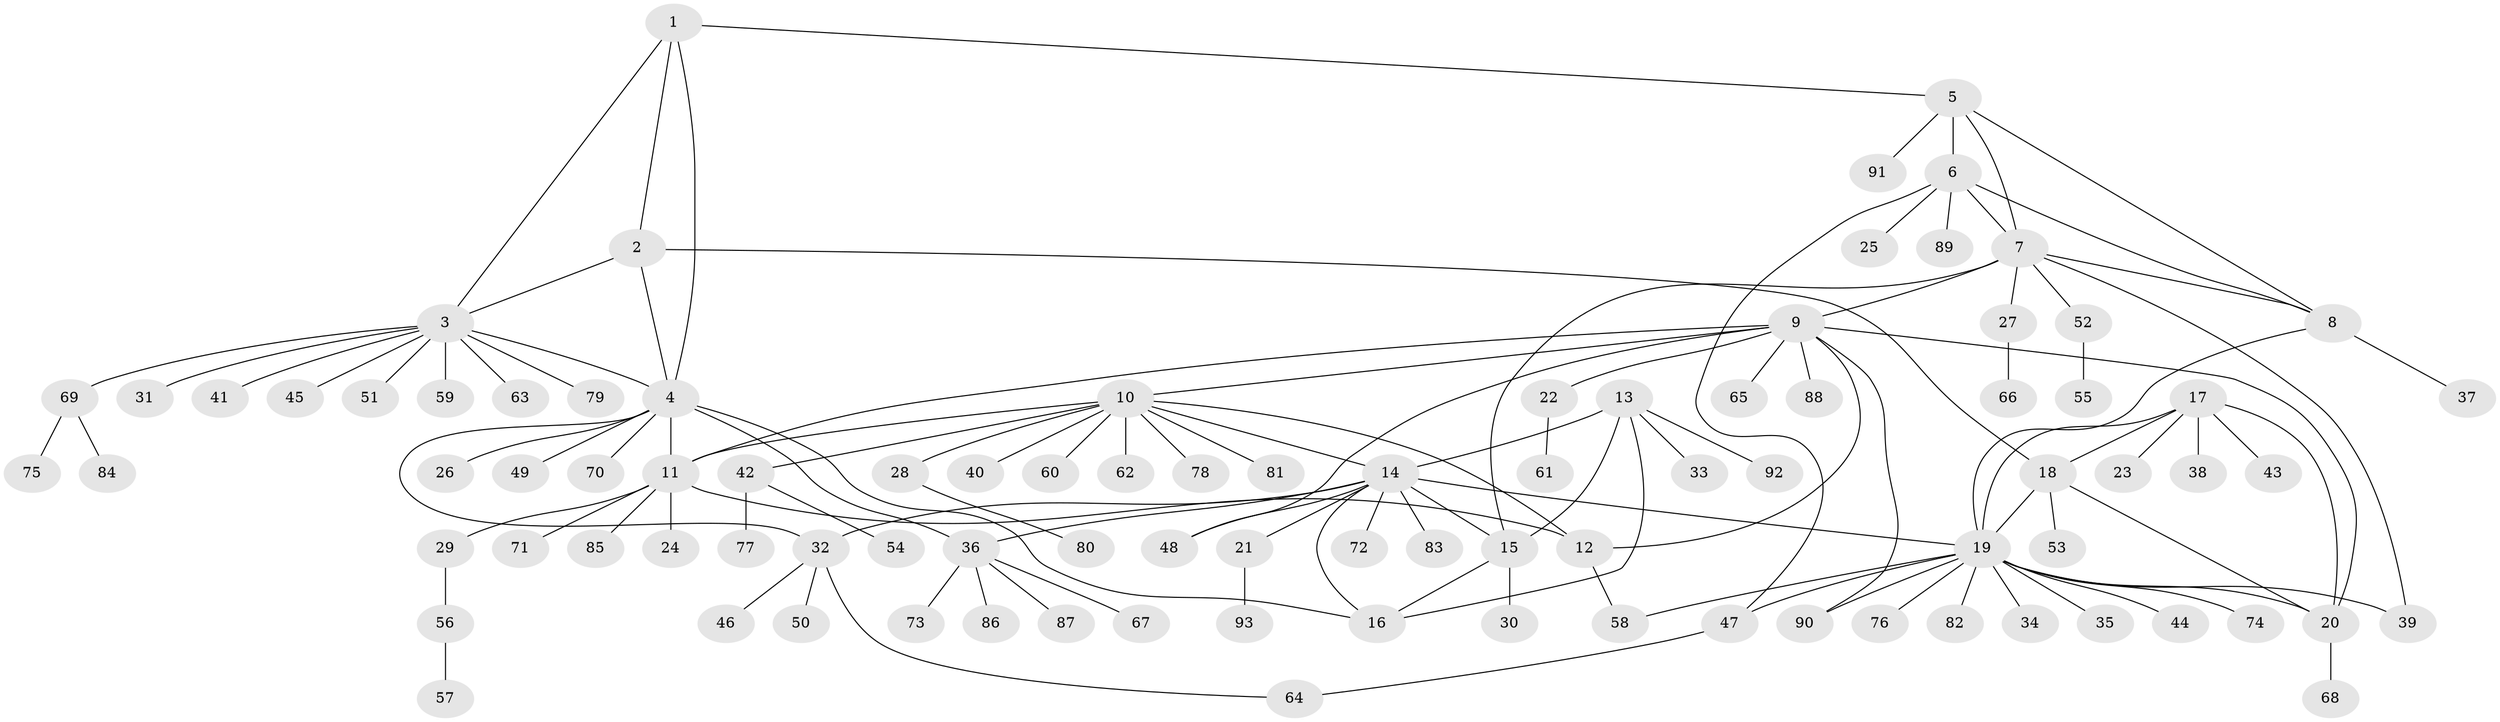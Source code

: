 // coarse degree distribution, {4: 0.14285714285714285, 3: 0.17857142857142858, 6: 0.07142857142857142, 8: 0.03571428571428571, 7: 0.10714285714285714, 5: 0.07142857142857142, 1: 0.35714285714285715, 2: 0.03571428571428571}
// Generated by graph-tools (version 1.1) at 2025/52/03/04/25 22:52:18]
// undirected, 93 vertices, 121 edges
graph export_dot {
  node [color=gray90,style=filled];
  1;
  2;
  3;
  4;
  5;
  6;
  7;
  8;
  9;
  10;
  11;
  12;
  13;
  14;
  15;
  16;
  17;
  18;
  19;
  20;
  21;
  22;
  23;
  24;
  25;
  26;
  27;
  28;
  29;
  30;
  31;
  32;
  33;
  34;
  35;
  36;
  37;
  38;
  39;
  40;
  41;
  42;
  43;
  44;
  45;
  46;
  47;
  48;
  49;
  50;
  51;
  52;
  53;
  54;
  55;
  56;
  57;
  58;
  59;
  60;
  61;
  62;
  63;
  64;
  65;
  66;
  67;
  68;
  69;
  70;
  71;
  72;
  73;
  74;
  75;
  76;
  77;
  78;
  79;
  80;
  81;
  82;
  83;
  84;
  85;
  86;
  87;
  88;
  89;
  90;
  91;
  92;
  93;
  1 -- 2;
  1 -- 3;
  1 -- 4;
  1 -- 5;
  2 -- 3;
  2 -- 4;
  2 -- 18;
  3 -- 4;
  3 -- 31;
  3 -- 41;
  3 -- 45;
  3 -- 51;
  3 -- 59;
  3 -- 63;
  3 -- 69;
  3 -- 79;
  4 -- 11;
  4 -- 16;
  4 -- 26;
  4 -- 32;
  4 -- 36;
  4 -- 49;
  4 -- 70;
  5 -- 6;
  5 -- 7;
  5 -- 8;
  5 -- 91;
  6 -- 7;
  6 -- 8;
  6 -- 25;
  6 -- 47;
  6 -- 89;
  7 -- 8;
  7 -- 9;
  7 -- 15;
  7 -- 27;
  7 -- 39;
  7 -- 52;
  8 -- 19;
  8 -- 37;
  9 -- 10;
  9 -- 11;
  9 -- 12;
  9 -- 20;
  9 -- 22;
  9 -- 48;
  9 -- 65;
  9 -- 88;
  9 -- 90;
  10 -- 11;
  10 -- 12;
  10 -- 14;
  10 -- 28;
  10 -- 40;
  10 -- 42;
  10 -- 60;
  10 -- 62;
  10 -- 78;
  10 -- 81;
  11 -- 12;
  11 -- 24;
  11 -- 29;
  11 -- 71;
  11 -- 85;
  12 -- 58;
  13 -- 14;
  13 -- 15;
  13 -- 16;
  13 -- 33;
  13 -- 92;
  14 -- 15;
  14 -- 16;
  14 -- 19;
  14 -- 21;
  14 -- 32;
  14 -- 36;
  14 -- 48;
  14 -- 72;
  14 -- 83;
  15 -- 16;
  15 -- 30;
  17 -- 18;
  17 -- 19;
  17 -- 20;
  17 -- 23;
  17 -- 38;
  17 -- 43;
  18 -- 19;
  18 -- 20;
  18 -- 53;
  19 -- 20;
  19 -- 34;
  19 -- 35;
  19 -- 39;
  19 -- 44;
  19 -- 47;
  19 -- 58;
  19 -- 74;
  19 -- 76;
  19 -- 82;
  19 -- 90;
  20 -- 68;
  21 -- 93;
  22 -- 61;
  27 -- 66;
  28 -- 80;
  29 -- 56;
  32 -- 46;
  32 -- 50;
  32 -- 64;
  36 -- 67;
  36 -- 73;
  36 -- 86;
  36 -- 87;
  42 -- 54;
  42 -- 77;
  47 -- 64;
  52 -- 55;
  56 -- 57;
  69 -- 75;
  69 -- 84;
}
